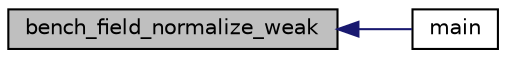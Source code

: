 digraph "bench_field_normalize_weak"
{
  edge [fontname="Helvetica",fontsize="10",labelfontname="Helvetica",labelfontsize="10"];
  node [fontname="Helvetica",fontsize="10",shape=record];
  rankdir="LR";
  Node54 [label="bench_field_normalize_weak",height=0.2,width=0.4,color="black", fillcolor="grey75", style="filled", fontcolor="black"];
  Node54 -> Node55 [dir="back",color="midnightblue",fontsize="10",style="solid",fontname="Helvetica"];
  Node55 [label="main",height=0.2,width=0.4,color="black", fillcolor="white", style="filled",URL="$d9/d5e/bench__internal_8c.html#a3c04138a5bfe5d72780bb7e82a18e627"];
}
